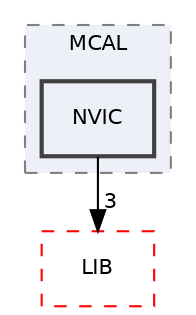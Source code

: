 digraph "Unit_10_SecondTermProject/Unit_10_SecondTermProject/ECU2/ECU2_Dashboard/Inc/MCAL/NVIC"
{
 // LATEX_PDF_SIZE
  edge [fontname="Helvetica",fontsize="10",labelfontname="Helvetica",labelfontsize="10"];
  node [fontname="Helvetica",fontsize="10",shape=record];
  compound=true
  subgraph clusterdir_e9a0d3b8d102ce52e6c93b4a232ee02c {
    graph [ bgcolor="#edf0f7", pencolor="grey50", style="filled,dashed,", label="MCAL", fontname="Helvetica", fontsize="10", URL="dir_e9a0d3b8d102ce52e6c93b4a232ee02c.html"]
  dir_bd3aeecc26bd3837259bcd4d7b1cc4ef [shape=box, label="NVIC", style="filled,bold,", fillcolor="#edf0f7", color="grey25", URL="dir_bd3aeecc26bd3837259bcd4d7b1cc4ef.html"];
  }
  dir_d22e1ea2fc680c6f0dcd19c090781ff5 [shape=box, label="LIB", style="dashed,", fillcolor="#edf0f7", color="red", URL="dir_d22e1ea2fc680c6f0dcd19c090781ff5.html"];
  dir_bd3aeecc26bd3837259bcd4d7b1cc4ef->dir_d22e1ea2fc680c6f0dcd19c090781ff5 [headlabel="3", labeldistance=1.5 headhref="dir_000017_000015.html"];
}
